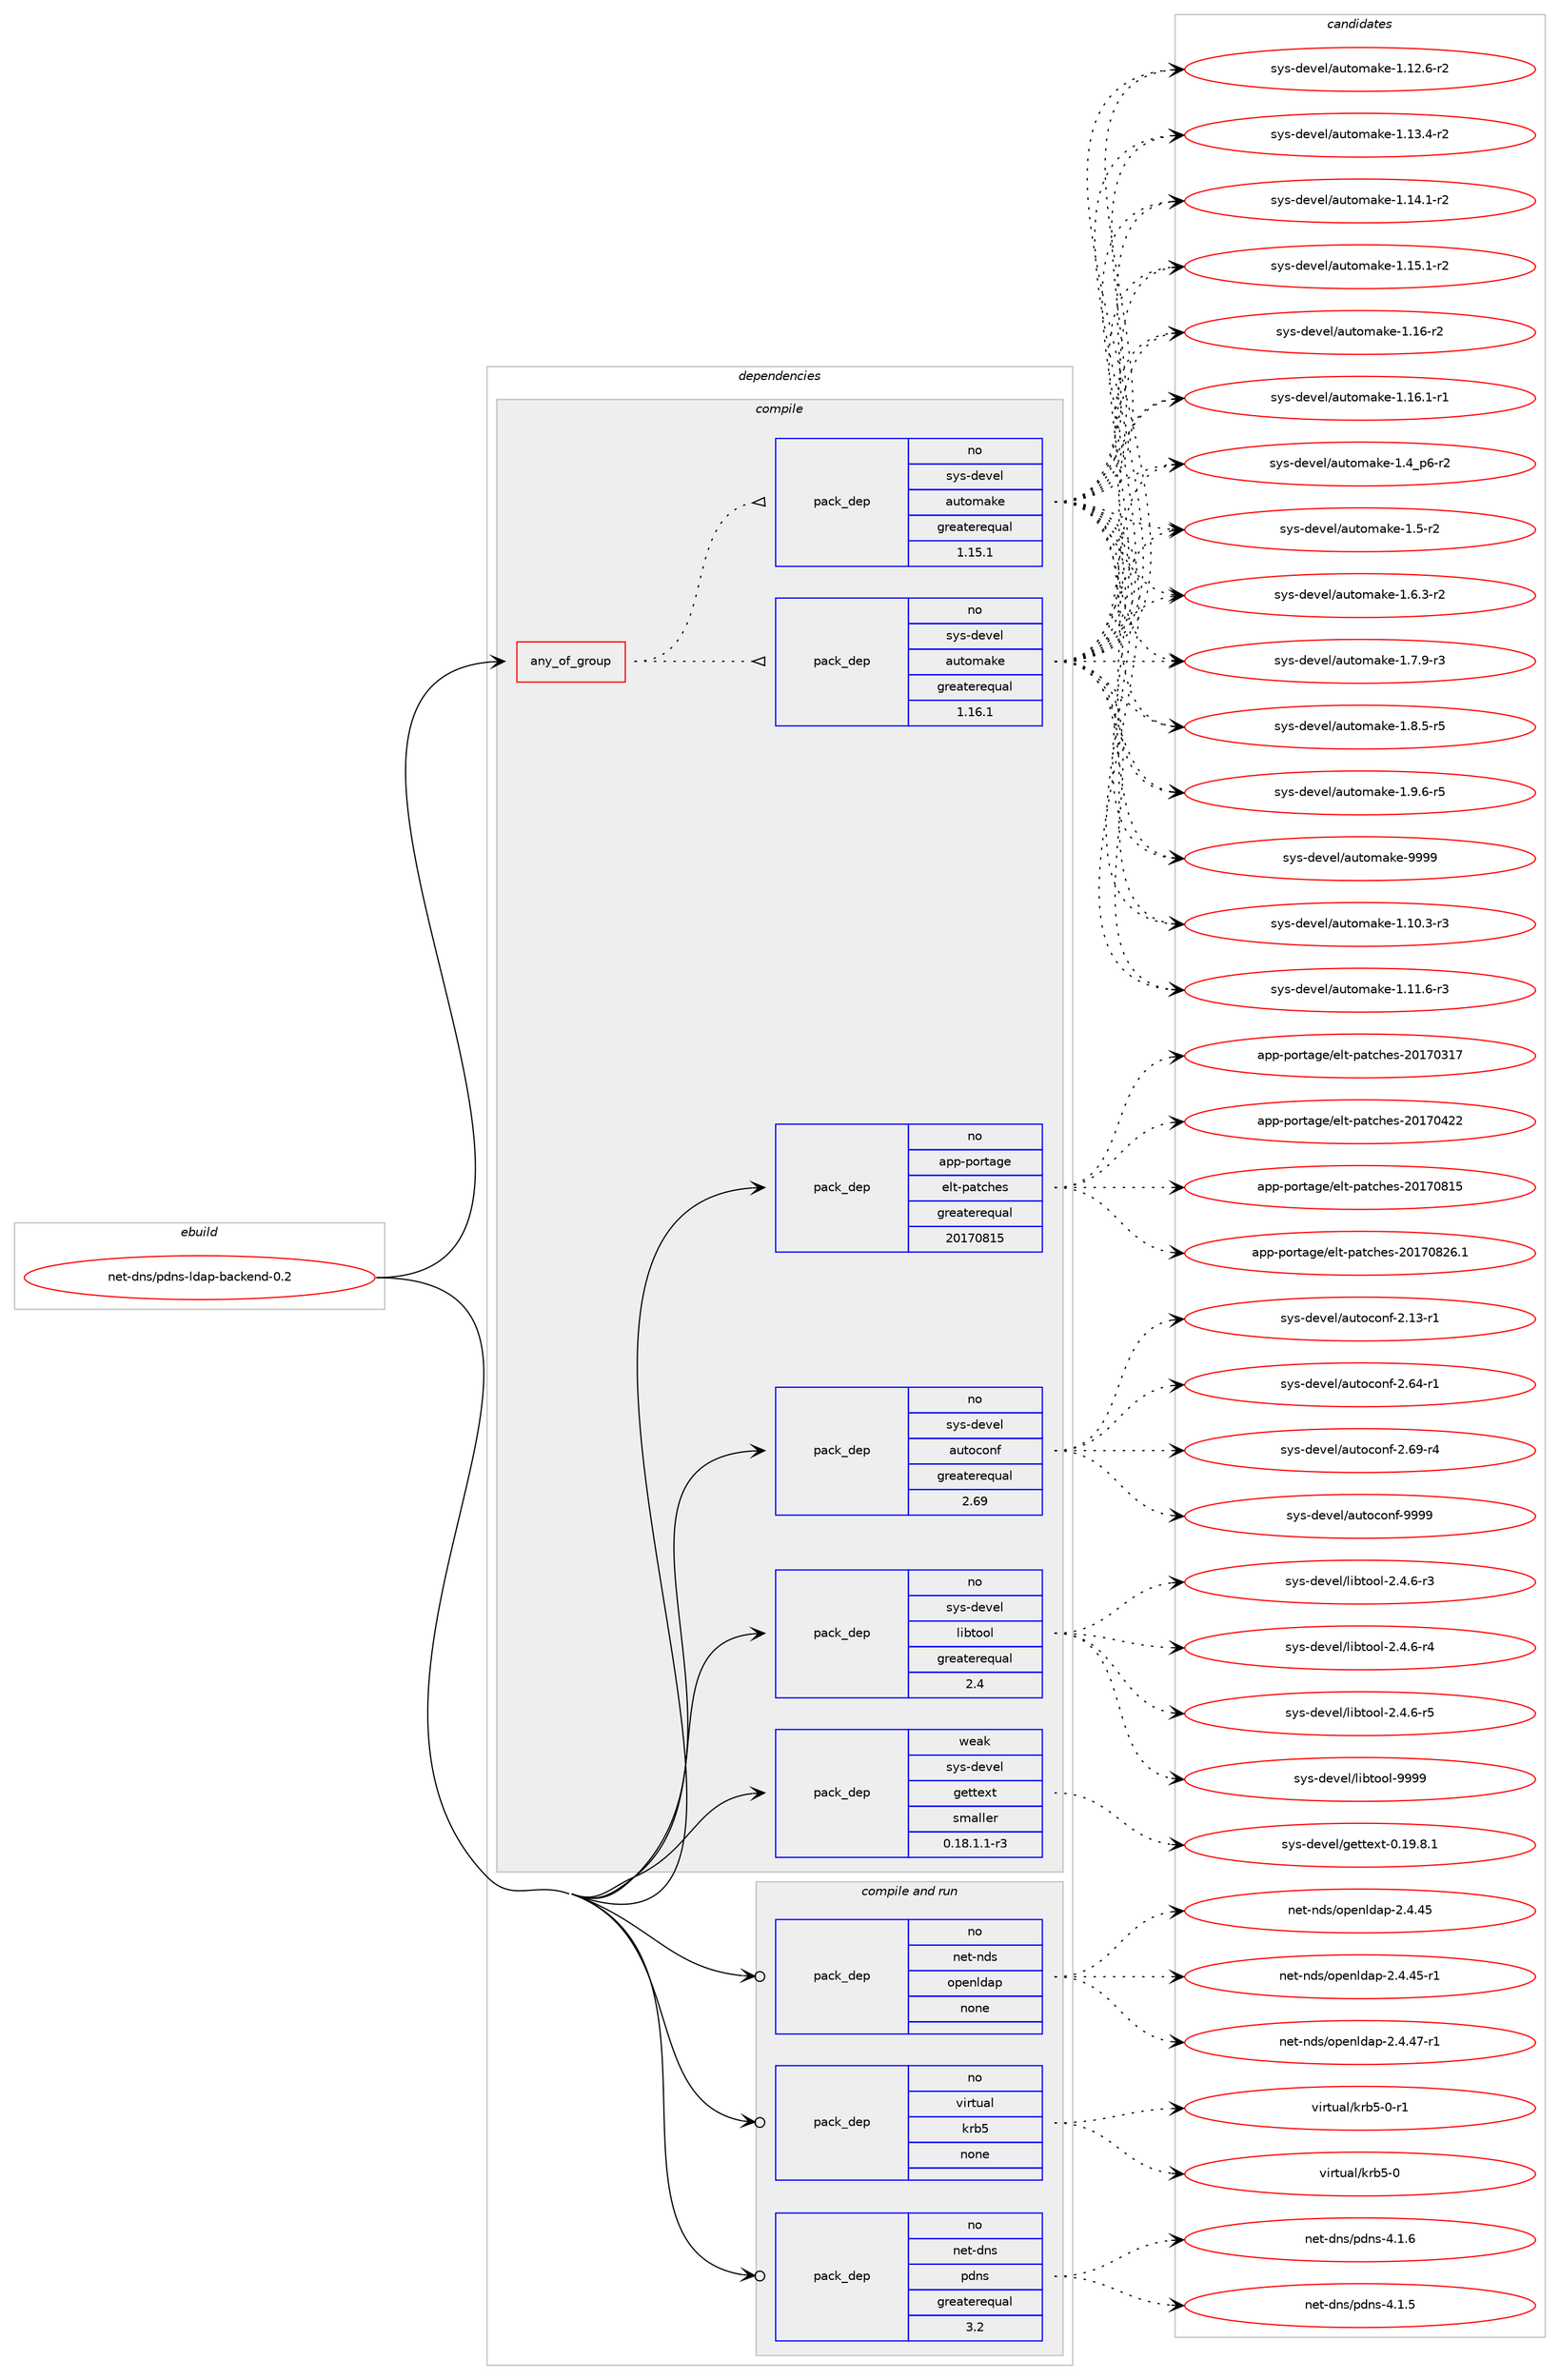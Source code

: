digraph prolog {

# *************
# Graph options
# *************

newrank=true;
concentrate=true;
compound=true;
graph [rankdir=LR,fontname=Helvetica,fontsize=10,ranksep=1.5];#, ranksep=2.5, nodesep=0.2];
edge  [arrowhead=vee];
node  [fontname=Helvetica,fontsize=10];

# **********
# The ebuild
# **********

subgraph cluster_leftcol {
color=gray;
rank=same;
label=<<i>ebuild</i>>;
id [label="net-dns/pdns-ldap-backend-0.2", color=red, width=4, href="../net-dns/pdns-ldap-backend-0.2.svg"];
}

# ****************
# The dependencies
# ****************

subgraph cluster_midcol {
color=gray;
label=<<i>dependencies</i>>;
subgraph cluster_compile {
fillcolor="#eeeeee";
style=filled;
label=<<i>compile</i>>;
subgraph any25955 {
dependency1651181 [label=<<TABLE BORDER="0" CELLBORDER="1" CELLSPACING="0" CELLPADDING="4"><TR><TD CELLPADDING="10">any_of_group</TD></TR></TABLE>>, shape=none, color=red];subgraph pack1180387 {
dependency1651182 [label=<<TABLE BORDER="0" CELLBORDER="1" CELLSPACING="0" CELLPADDING="4" WIDTH="220"><TR><TD ROWSPAN="6" CELLPADDING="30">pack_dep</TD></TR><TR><TD WIDTH="110">no</TD></TR><TR><TD>sys-devel</TD></TR><TR><TD>automake</TD></TR><TR><TD>greaterequal</TD></TR><TR><TD>1.16.1</TD></TR></TABLE>>, shape=none, color=blue];
}
dependency1651181:e -> dependency1651182:w [weight=20,style="dotted",arrowhead="oinv"];
subgraph pack1180388 {
dependency1651183 [label=<<TABLE BORDER="0" CELLBORDER="1" CELLSPACING="0" CELLPADDING="4" WIDTH="220"><TR><TD ROWSPAN="6" CELLPADDING="30">pack_dep</TD></TR><TR><TD WIDTH="110">no</TD></TR><TR><TD>sys-devel</TD></TR><TR><TD>automake</TD></TR><TR><TD>greaterequal</TD></TR><TR><TD>1.15.1</TD></TR></TABLE>>, shape=none, color=blue];
}
dependency1651181:e -> dependency1651183:w [weight=20,style="dotted",arrowhead="oinv"];
}
id:e -> dependency1651181:w [weight=20,style="solid",arrowhead="vee"];
subgraph pack1180389 {
dependency1651184 [label=<<TABLE BORDER="0" CELLBORDER="1" CELLSPACING="0" CELLPADDING="4" WIDTH="220"><TR><TD ROWSPAN="6" CELLPADDING="30">pack_dep</TD></TR><TR><TD WIDTH="110">no</TD></TR><TR><TD>app-portage</TD></TR><TR><TD>elt-patches</TD></TR><TR><TD>greaterequal</TD></TR><TR><TD>20170815</TD></TR></TABLE>>, shape=none, color=blue];
}
id:e -> dependency1651184:w [weight=20,style="solid",arrowhead="vee"];
subgraph pack1180390 {
dependency1651185 [label=<<TABLE BORDER="0" CELLBORDER="1" CELLSPACING="0" CELLPADDING="4" WIDTH="220"><TR><TD ROWSPAN="6" CELLPADDING="30">pack_dep</TD></TR><TR><TD WIDTH="110">no</TD></TR><TR><TD>sys-devel</TD></TR><TR><TD>autoconf</TD></TR><TR><TD>greaterequal</TD></TR><TR><TD>2.69</TD></TR></TABLE>>, shape=none, color=blue];
}
id:e -> dependency1651185:w [weight=20,style="solid",arrowhead="vee"];
subgraph pack1180391 {
dependency1651186 [label=<<TABLE BORDER="0" CELLBORDER="1" CELLSPACING="0" CELLPADDING="4" WIDTH="220"><TR><TD ROWSPAN="6" CELLPADDING="30">pack_dep</TD></TR><TR><TD WIDTH="110">no</TD></TR><TR><TD>sys-devel</TD></TR><TR><TD>libtool</TD></TR><TR><TD>greaterequal</TD></TR><TR><TD>2.4</TD></TR></TABLE>>, shape=none, color=blue];
}
id:e -> dependency1651186:w [weight=20,style="solid",arrowhead="vee"];
subgraph pack1180392 {
dependency1651187 [label=<<TABLE BORDER="0" CELLBORDER="1" CELLSPACING="0" CELLPADDING="4" WIDTH="220"><TR><TD ROWSPAN="6" CELLPADDING="30">pack_dep</TD></TR><TR><TD WIDTH="110">weak</TD></TR><TR><TD>sys-devel</TD></TR><TR><TD>gettext</TD></TR><TR><TD>smaller</TD></TR><TR><TD>0.18.1.1-r3</TD></TR></TABLE>>, shape=none, color=blue];
}
id:e -> dependency1651187:w [weight=20,style="solid",arrowhead="vee"];
}
subgraph cluster_compileandrun {
fillcolor="#eeeeee";
style=filled;
label=<<i>compile and run</i>>;
subgraph pack1180393 {
dependency1651188 [label=<<TABLE BORDER="0" CELLBORDER="1" CELLSPACING="0" CELLPADDING="4" WIDTH="220"><TR><TD ROWSPAN="6" CELLPADDING="30">pack_dep</TD></TR><TR><TD WIDTH="110">no</TD></TR><TR><TD>net-dns</TD></TR><TR><TD>pdns</TD></TR><TR><TD>greaterequal</TD></TR><TR><TD>3.2</TD></TR></TABLE>>, shape=none, color=blue];
}
id:e -> dependency1651188:w [weight=20,style="solid",arrowhead="odotvee"];
subgraph pack1180394 {
dependency1651189 [label=<<TABLE BORDER="0" CELLBORDER="1" CELLSPACING="0" CELLPADDING="4" WIDTH="220"><TR><TD ROWSPAN="6" CELLPADDING="30">pack_dep</TD></TR><TR><TD WIDTH="110">no</TD></TR><TR><TD>net-nds</TD></TR><TR><TD>openldap</TD></TR><TR><TD>none</TD></TR><TR><TD></TD></TR></TABLE>>, shape=none, color=blue];
}
id:e -> dependency1651189:w [weight=20,style="solid",arrowhead="odotvee"];
subgraph pack1180395 {
dependency1651190 [label=<<TABLE BORDER="0" CELLBORDER="1" CELLSPACING="0" CELLPADDING="4" WIDTH="220"><TR><TD ROWSPAN="6" CELLPADDING="30">pack_dep</TD></TR><TR><TD WIDTH="110">no</TD></TR><TR><TD>virtual</TD></TR><TR><TD>krb5</TD></TR><TR><TD>none</TD></TR><TR><TD></TD></TR></TABLE>>, shape=none, color=blue];
}
id:e -> dependency1651190:w [weight=20,style="solid",arrowhead="odotvee"];
}
subgraph cluster_run {
fillcolor="#eeeeee";
style=filled;
label=<<i>run</i>>;
}
}

# **************
# The candidates
# **************

subgraph cluster_choices {
rank=same;
color=gray;
label=<<i>candidates</i>>;

subgraph choice1180387 {
color=black;
nodesep=1;
choice11512111545100101118101108479711711611110997107101454946494846514511451 [label="sys-devel/automake-1.10.3-r3", color=red, width=4,href="../sys-devel/automake-1.10.3-r3.svg"];
choice11512111545100101118101108479711711611110997107101454946494946544511451 [label="sys-devel/automake-1.11.6-r3", color=red, width=4,href="../sys-devel/automake-1.11.6-r3.svg"];
choice11512111545100101118101108479711711611110997107101454946495046544511450 [label="sys-devel/automake-1.12.6-r2", color=red, width=4,href="../sys-devel/automake-1.12.6-r2.svg"];
choice11512111545100101118101108479711711611110997107101454946495146524511450 [label="sys-devel/automake-1.13.4-r2", color=red, width=4,href="../sys-devel/automake-1.13.4-r2.svg"];
choice11512111545100101118101108479711711611110997107101454946495246494511450 [label="sys-devel/automake-1.14.1-r2", color=red, width=4,href="../sys-devel/automake-1.14.1-r2.svg"];
choice11512111545100101118101108479711711611110997107101454946495346494511450 [label="sys-devel/automake-1.15.1-r2", color=red, width=4,href="../sys-devel/automake-1.15.1-r2.svg"];
choice1151211154510010111810110847971171161111099710710145494649544511450 [label="sys-devel/automake-1.16-r2", color=red, width=4,href="../sys-devel/automake-1.16-r2.svg"];
choice11512111545100101118101108479711711611110997107101454946495446494511449 [label="sys-devel/automake-1.16.1-r1", color=red, width=4,href="../sys-devel/automake-1.16.1-r1.svg"];
choice115121115451001011181011084797117116111109971071014549465295112544511450 [label="sys-devel/automake-1.4_p6-r2", color=red, width=4,href="../sys-devel/automake-1.4_p6-r2.svg"];
choice11512111545100101118101108479711711611110997107101454946534511450 [label="sys-devel/automake-1.5-r2", color=red, width=4,href="../sys-devel/automake-1.5-r2.svg"];
choice115121115451001011181011084797117116111109971071014549465446514511450 [label="sys-devel/automake-1.6.3-r2", color=red, width=4,href="../sys-devel/automake-1.6.3-r2.svg"];
choice115121115451001011181011084797117116111109971071014549465546574511451 [label="sys-devel/automake-1.7.9-r3", color=red, width=4,href="../sys-devel/automake-1.7.9-r3.svg"];
choice115121115451001011181011084797117116111109971071014549465646534511453 [label="sys-devel/automake-1.8.5-r5", color=red, width=4,href="../sys-devel/automake-1.8.5-r5.svg"];
choice115121115451001011181011084797117116111109971071014549465746544511453 [label="sys-devel/automake-1.9.6-r5", color=red, width=4,href="../sys-devel/automake-1.9.6-r5.svg"];
choice115121115451001011181011084797117116111109971071014557575757 [label="sys-devel/automake-9999", color=red, width=4,href="../sys-devel/automake-9999.svg"];
dependency1651182:e -> choice11512111545100101118101108479711711611110997107101454946494846514511451:w [style=dotted,weight="100"];
dependency1651182:e -> choice11512111545100101118101108479711711611110997107101454946494946544511451:w [style=dotted,weight="100"];
dependency1651182:e -> choice11512111545100101118101108479711711611110997107101454946495046544511450:w [style=dotted,weight="100"];
dependency1651182:e -> choice11512111545100101118101108479711711611110997107101454946495146524511450:w [style=dotted,weight="100"];
dependency1651182:e -> choice11512111545100101118101108479711711611110997107101454946495246494511450:w [style=dotted,weight="100"];
dependency1651182:e -> choice11512111545100101118101108479711711611110997107101454946495346494511450:w [style=dotted,weight="100"];
dependency1651182:e -> choice1151211154510010111810110847971171161111099710710145494649544511450:w [style=dotted,weight="100"];
dependency1651182:e -> choice11512111545100101118101108479711711611110997107101454946495446494511449:w [style=dotted,weight="100"];
dependency1651182:e -> choice115121115451001011181011084797117116111109971071014549465295112544511450:w [style=dotted,weight="100"];
dependency1651182:e -> choice11512111545100101118101108479711711611110997107101454946534511450:w [style=dotted,weight="100"];
dependency1651182:e -> choice115121115451001011181011084797117116111109971071014549465446514511450:w [style=dotted,weight="100"];
dependency1651182:e -> choice115121115451001011181011084797117116111109971071014549465546574511451:w [style=dotted,weight="100"];
dependency1651182:e -> choice115121115451001011181011084797117116111109971071014549465646534511453:w [style=dotted,weight="100"];
dependency1651182:e -> choice115121115451001011181011084797117116111109971071014549465746544511453:w [style=dotted,weight="100"];
dependency1651182:e -> choice115121115451001011181011084797117116111109971071014557575757:w [style=dotted,weight="100"];
}
subgraph choice1180388 {
color=black;
nodesep=1;
choice11512111545100101118101108479711711611110997107101454946494846514511451 [label="sys-devel/automake-1.10.3-r3", color=red, width=4,href="../sys-devel/automake-1.10.3-r3.svg"];
choice11512111545100101118101108479711711611110997107101454946494946544511451 [label="sys-devel/automake-1.11.6-r3", color=red, width=4,href="../sys-devel/automake-1.11.6-r3.svg"];
choice11512111545100101118101108479711711611110997107101454946495046544511450 [label="sys-devel/automake-1.12.6-r2", color=red, width=4,href="../sys-devel/automake-1.12.6-r2.svg"];
choice11512111545100101118101108479711711611110997107101454946495146524511450 [label="sys-devel/automake-1.13.4-r2", color=red, width=4,href="../sys-devel/automake-1.13.4-r2.svg"];
choice11512111545100101118101108479711711611110997107101454946495246494511450 [label="sys-devel/automake-1.14.1-r2", color=red, width=4,href="../sys-devel/automake-1.14.1-r2.svg"];
choice11512111545100101118101108479711711611110997107101454946495346494511450 [label="sys-devel/automake-1.15.1-r2", color=red, width=4,href="../sys-devel/automake-1.15.1-r2.svg"];
choice1151211154510010111810110847971171161111099710710145494649544511450 [label="sys-devel/automake-1.16-r2", color=red, width=4,href="../sys-devel/automake-1.16-r2.svg"];
choice11512111545100101118101108479711711611110997107101454946495446494511449 [label="sys-devel/automake-1.16.1-r1", color=red, width=4,href="../sys-devel/automake-1.16.1-r1.svg"];
choice115121115451001011181011084797117116111109971071014549465295112544511450 [label="sys-devel/automake-1.4_p6-r2", color=red, width=4,href="../sys-devel/automake-1.4_p6-r2.svg"];
choice11512111545100101118101108479711711611110997107101454946534511450 [label="sys-devel/automake-1.5-r2", color=red, width=4,href="../sys-devel/automake-1.5-r2.svg"];
choice115121115451001011181011084797117116111109971071014549465446514511450 [label="sys-devel/automake-1.6.3-r2", color=red, width=4,href="../sys-devel/automake-1.6.3-r2.svg"];
choice115121115451001011181011084797117116111109971071014549465546574511451 [label="sys-devel/automake-1.7.9-r3", color=red, width=4,href="../sys-devel/automake-1.7.9-r3.svg"];
choice115121115451001011181011084797117116111109971071014549465646534511453 [label="sys-devel/automake-1.8.5-r5", color=red, width=4,href="../sys-devel/automake-1.8.5-r5.svg"];
choice115121115451001011181011084797117116111109971071014549465746544511453 [label="sys-devel/automake-1.9.6-r5", color=red, width=4,href="../sys-devel/automake-1.9.6-r5.svg"];
choice115121115451001011181011084797117116111109971071014557575757 [label="sys-devel/automake-9999", color=red, width=4,href="../sys-devel/automake-9999.svg"];
dependency1651183:e -> choice11512111545100101118101108479711711611110997107101454946494846514511451:w [style=dotted,weight="100"];
dependency1651183:e -> choice11512111545100101118101108479711711611110997107101454946494946544511451:w [style=dotted,weight="100"];
dependency1651183:e -> choice11512111545100101118101108479711711611110997107101454946495046544511450:w [style=dotted,weight="100"];
dependency1651183:e -> choice11512111545100101118101108479711711611110997107101454946495146524511450:w [style=dotted,weight="100"];
dependency1651183:e -> choice11512111545100101118101108479711711611110997107101454946495246494511450:w [style=dotted,weight="100"];
dependency1651183:e -> choice11512111545100101118101108479711711611110997107101454946495346494511450:w [style=dotted,weight="100"];
dependency1651183:e -> choice1151211154510010111810110847971171161111099710710145494649544511450:w [style=dotted,weight="100"];
dependency1651183:e -> choice11512111545100101118101108479711711611110997107101454946495446494511449:w [style=dotted,weight="100"];
dependency1651183:e -> choice115121115451001011181011084797117116111109971071014549465295112544511450:w [style=dotted,weight="100"];
dependency1651183:e -> choice11512111545100101118101108479711711611110997107101454946534511450:w [style=dotted,weight="100"];
dependency1651183:e -> choice115121115451001011181011084797117116111109971071014549465446514511450:w [style=dotted,weight="100"];
dependency1651183:e -> choice115121115451001011181011084797117116111109971071014549465546574511451:w [style=dotted,weight="100"];
dependency1651183:e -> choice115121115451001011181011084797117116111109971071014549465646534511453:w [style=dotted,weight="100"];
dependency1651183:e -> choice115121115451001011181011084797117116111109971071014549465746544511453:w [style=dotted,weight="100"];
dependency1651183:e -> choice115121115451001011181011084797117116111109971071014557575757:w [style=dotted,weight="100"];
}
subgraph choice1180389 {
color=black;
nodesep=1;
choice97112112451121111141169710310147101108116451129711699104101115455048495548514955 [label="app-portage/elt-patches-20170317", color=red, width=4,href="../app-portage/elt-patches-20170317.svg"];
choice97112112451121111141169710310147101108116451129711699104101115455048495548525050 [label="app-portage/elt-patches-20170422", color=red, width=4,href="../app-portage/elt-patches-20170422.svg"];
choice97112112451121111141169710310147101108116451129711699104101115455048495548564953 [label="app-portage/elt-patches-20170815", color=red, width=4,href="../app-portage/elt-patches-20170815.svg"];
choice971121124511211111411697103101471011081164511297116991041011154550484955485650544649 [label="app-portage/elt-patches-20170826.1", color=red, width=4,href="../app-portage/elt-patches-20170826.1.svg"];
dependency1651184:e -> choice97112112451121111141169710310147101108116451129711699104101115455048495548514955:w [style=dotted,weight="100"];
dependency1651184:e -> choice97112112451121111141169710310147101108116451129711699104101115455048495548525050:w [style=dotted,weight="100"];
dependency1651184:e -> choice97112112451121111141169710310147101108116451129711699104101115455048495548564953:w [style=dotted,weight="100"];
dependency1651184:e -> choice971121124511211111411697103101471011081164511297116991041011154550484955485650544649:w [style=dotted,weight="100"];
}
subgraph choice1180390 {
color=black;
nodesep=1;
choice1151211154510010111810110847971171161119911111010245504649514511449 [label="sys-devel/autoconf-2.13-r1", color=red, width=4,href="../sys-devel/autoconf-2.13-r1.svg"];
choice1151211154510010111810110847971171161119911111010245504654524511449 [label="sys-devel/autoconf-2.64-r1", color=red, width=4,href="../sys-devel/autoconf-2.64-r1.svg"];
choice1151211154510010111810110847971171161119911111010245504654574511452 [label="sys-devel/autoconf-2.69-r4", color=red, width=4,href="../sys-devel/autoconf-2.69-r4.svg"];
choice115121115451001011181011084797117116111991111101024557575757 [label="sys-devel/autoconf-9999", color=red, width=4,href="../sys-devel/autoconf-9999.svg"];
dependency1651185:e -> choice1151211154510010111810110847971171161119911111010245504649514511449:w [style=dotted,weight="100"];
dependency1651185:e -> choice1151211154510010111810110847971171161119911111010245504654524511449:w [style=dotted,weight="100"];
dependency1651185:e -> choice1151211154510010111810110847971171161119911111010245504654574511452:w [style=dotted,weight="100"];
dependency1651185:e -> choice115121115451001011181011084797117116111991111101024557575757:w [style=dotted,weight="100"];
}
subgraph choice1180391 {
color=black;
nodesep=1;
choice1151211154510010111810110847108105981161111111084550465246544511451 [label="sys-devel/libtool-2.4.6-r3", color=red, width=4,href="../sys-devel/libtool-2.4.6-r3.svg"];
choice1151211154510010111810110847108105981161111111084550465246544511452 [label="sys-devel/libtool-2.4.6-r4", color=red, width=4,href="../sys-devel/libtool-2.4.6-r4.svg"];
choice1151211154510010111810110847108105981161111111084550465246544511453 [label="sys-devel/libtool-2.4.6-r5", color=red, width=4,href="../sys-devel/libtool-2.4.6-r5.svg"];
choice1151211154510010111810110847108105981161111111084557575757 [label="sys-devel/libtool-9999", color=red, width=4,href="../sys-devel/libtool-9999.svg"];
dependency1651186:e -> choice1151211154510010111810110847108105981161111111084550465246544511451:w [style=dotted,weight="100"];
dependency1651186:e -> choice1151211154510010111810110847108105981161111111084550465246544511452:w [style=dotted,weight="100"];
dependency1651186:e -> choice1151211154510010111810110847108105981161111111084550465246544511453:w [style=dotted,weight="100"];
dependency1651186:e -> choice1151211154510010111810110847108105981161111111084557575757:w [style=dotted,weight="100"];
}
subgraph choice1180392 {
color=black;
nodesep=1;
choice1151211154510010111810110847103101116116101120116454846495746564649 [label="sys-devel/gettext-0.19.8.1", color=red, width=4,href="../sys-devel/gettext-0.19.8.1.svg"];
dependency1651187:e -> choice1151211154510010111810110847103101116116101120116454846495746564649:w [style=dotted,weight="100"];
}
subgraph choice1180393 {
color=black;
nodesep=1;
choice1101011164510011011547112100110115455246494653 [label="net-dns/pdns-4.1.5", color=red, width=4,href="../net-dns/pdns-4.1.5.svg"];
choice1101011164510011011547112100110115455246494654 [label="net-dns/pdns-4.1.6", color=red, width=4,href="../net-dns/pdns-4.1.6.svg"];
dependency1651188:e -> choice1101011164510011011547112100110115455246494653:w [style=dotted,weight="100"];
dependency1651188:e -> choice1101011164510011011547112100110115455246494654:w [style=dotted,weight="100"];
}
subgraph choice1180394 {
color=black;
nodesep=1;
choice11010111645110100115471111121011101081009711245504652465253 [label="net-nds/openldap-2.4.45", color=red, width=4,href="../net-nds/openldap-2.4.45.svg"];
choice110101116451101001154711111210111010810097112455046524652534511449 [label="net-nds/openldap-2.4.45-r1", color=red, width=4,href="../net-nds/openldap-2.4.45-r1.svg"];
choice110101116451101001154711111210111010810097112455046524652554511449 [label="net-nds/openldap-2.4.47-r1", color=red, width=4,href="../net-nds/openldap-2.4.47-r1.svg"];
dependency1651189:e -> choice11010111645110100115471111121011101081009711245504652465253:w [style=dotted,weight="100"];
dependency1651189:e -> choice110101116451101001154711111210111010810097112455046524652534511449:w [style=dotted,weight="100"];
dependency1651189:e -> choice110101116451101001154711111210111010810097112455046524652554511449:w [style=dotted,weight="100"];
}
subgraph choice1180395 {
color=black;
nodesep=1;
choice118105114116117971084710711498534548 [label="virtual/krb5-0", color=red, width=4,href="../virtual/krb5-0.svg"];
choice1181051141161179710847107114985345484511449 [label="virtual/krb5-0-r1", color=red, width=4,href="../virtual/krb5-0-r1.svg"];
dependency1651190:e -> choice118105114116117971084710711498534548:w [style=dotted,weight="100"];
dependency1651190:e -> choice1181051141161179710847107114985345484511449:w [style=dotted,weight="100"];
}
}

}
